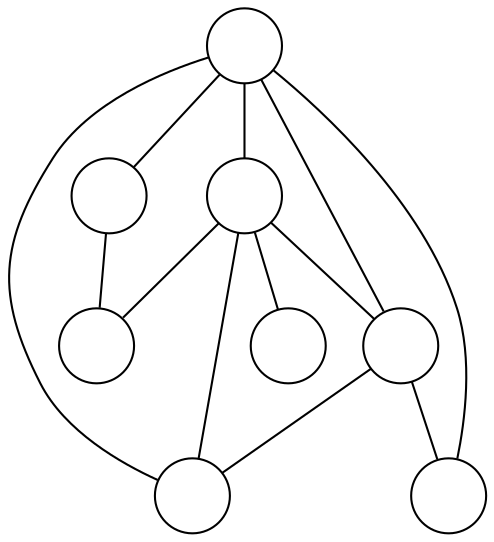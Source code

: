 graph G {
  node[label="", shape=circle]
  0;
  1;
  2;
  3;
  4;
  5;
  6;
  7;
  4 -- 0;
  5 -- 1;
  5 -- 2;
  6 -- 0;
  6 -- 1;
  6 -- 3;
  6 -- 5;
  7 -- 1;
  7 -- 2;
  7 -- 4;
  7 -- 5;
  7 -- 6;
}
